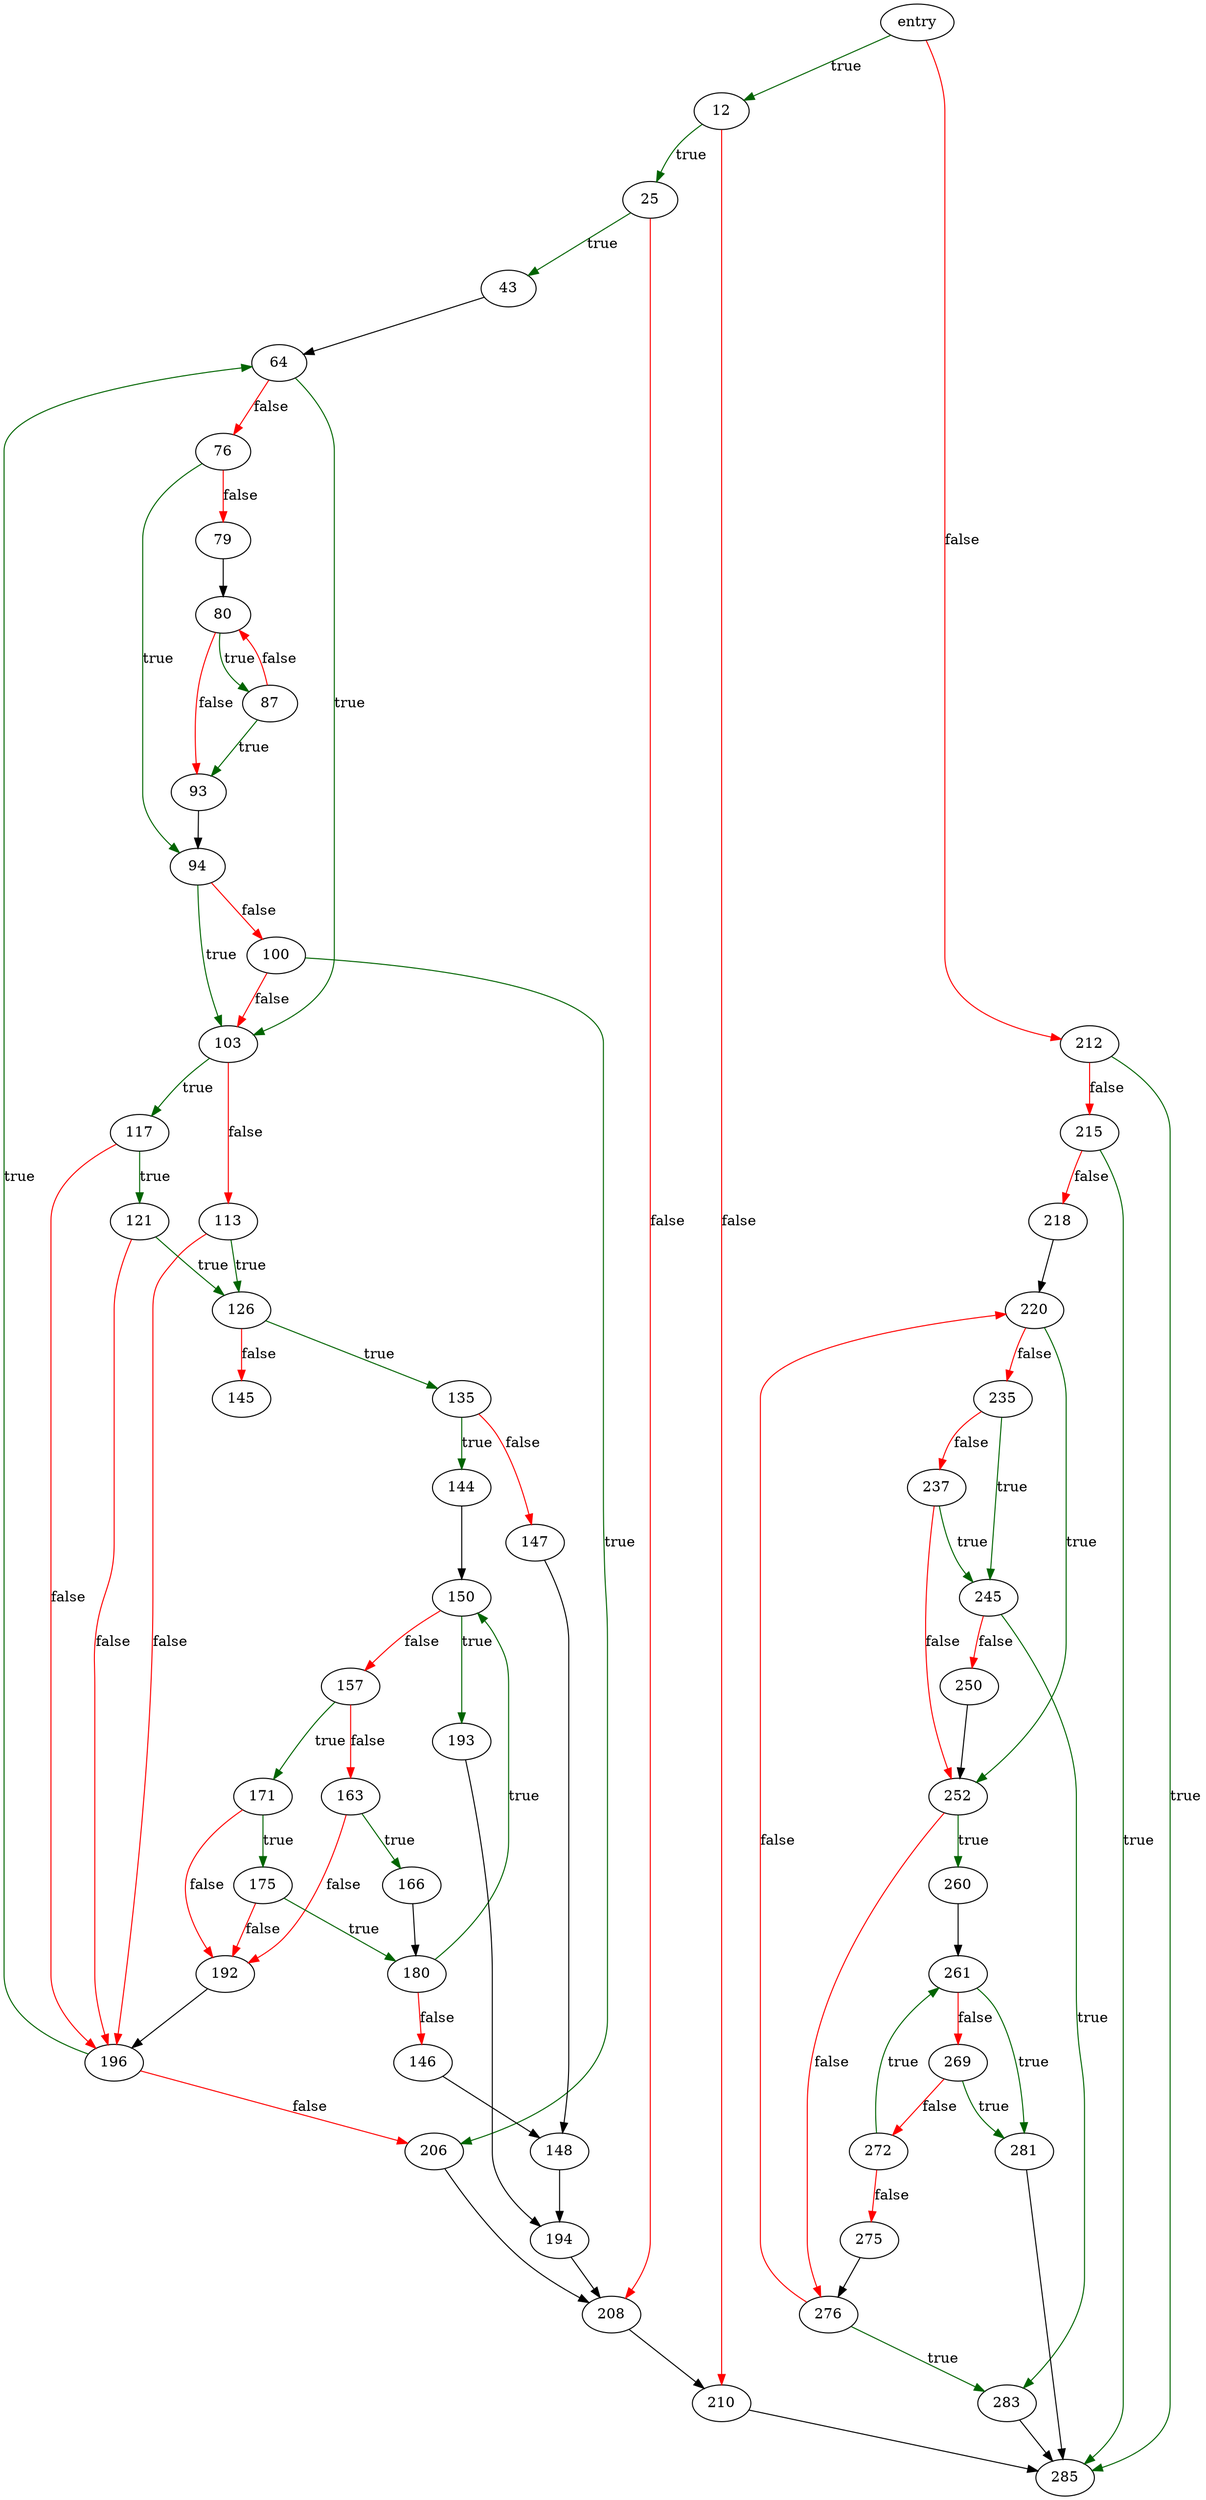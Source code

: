 digraph "mbsstr" {
	// Node definitions.
	2 [label=entry];
	12;
	25;
	43;
	64;
	76;
	79;
	80;
	87;
	93;
	94;
	100;
	103;
	113;
	117;
	121;
	126;
	135;
	144;
	145;
	146;
	147;
	148;
	150;
	157;
	163;
	166;
	171;
	175;
	180;
	192;
	193;
	194;
	196;
	206;
	208;
	210;
	212;
	215;
	218;
	220;
	235;
	237;
	245;
	250;
	252;
	260;
	261;
	269;
	272;
	275;
	276;
	281;
	283;
	285;

	// Edge definitions.
	2 -> 12 [
		color=darkgreen
		label=true
	];
	2 -> 212 [
		color=red
		label=false
	];
	12 -> 25 [
		color=darkgreen
		label=true
	];
	12 -> 210 [
		color=red
		label=false
	];
	25 -> 43 [
		color=darkgreen
		label=true
	];
	25 -> 208 [
		color=red
		label=false
	];
	43 -> 64;
	64 -> 76 [
		color=red
		label=false
	];
	64 -> 103 [
		color=darkgreen
		label=true
	];
	76 -> 79 [
		color=red
		label=false
	];
	76 -> 94 [
		color=darkgreen
		label=true
	];
	79 -> 80;
	80 -> 87 [
		color=darkgreen
		label=true
	];
	80 -> 93 [
		color=red
		label=false
	];
	87 -> 80 [
		color=red
		label=false
	];
	87 -> 93 [
		color=darkgreen
		label=true
	];
	93 -> 94;
	94 -> 100 [
		color=red
		label=false
	];
	94 -> 103 [
		color=darkgreen
		label=true
	];
	100 -> 103 [
		color=red
		label=false
	];
	100 -> 206 [
		color=darkgreen
		label=true
	];
	103 -> 113 [
		color=red
		label=false
	];
	103 -> 117 [
		color=darkgreen
		label=true
	];
	113 -> 126 [
		color=darkgreen
		label=true
	];
	113 -> 196 [
		color=red
		label=false
	];
	117 -> 121 [
		color=darkgreen
		label=true
	];
	117 -> 196 [
		color=red
		label=false
	];
	121 -> 126 [
		color=darkgreen
		label=true
	];
	121 -> 196 [
		color=red
		label=false
	];
	126 -> 135 [
		color=darkgreen
		label=true
	];
	126 -> 145 [
		color=red
		label=false
	];
	135 -> 144 [
		color=darkgreen
		label=true
	];
	135 -> 147 [
		color=red
		label=false
	];
	144 -> 150;
	146 -> 148;
	147 -> 148;
	148 -> 194;
	150 -> 157 [
		color=red
		label=false
	];
	150 -> 193 [
		color=darkgreen
		label=true
	];
	157 -> 163 [
		color=red
		label=false
	];
	157 -> 171 [
		color=darkgreen
		label=true
	];
	163 -> 166 [
		color=darkgreen
		label=true
	];
	163 -> 192 [
		color=red
		label=false
	];
	166 -> 180;
	171 -> 175 [
		color=darkgreen
		label=true
	];
	171 -> 192 [
		color=red
		label=false
	];
	175 -> 180 [
		color=darkgreen
		label=true
	];
	175 -> 192 [
		color=red
		label=false
	];
	180 -> 146 [
		color=red
		label=false
	];
	180 -> 150 [
		color=darkgreen
		label=true
	];
	192 -> 196;
	193 -> 194;
	194 -> 208;
	196 -> 64 [
		color=darkgreen
		label=true
	];
	196 -> 206 [
		color=red
		label=false
	];
	206 -> 208;
	208 -> 210;
	210 -> 285;
	212 -> 215 [
		color=red
		label=false
	];
	212 -> 285 [
		color=darkgreen
		label=true
	];
	215 -> 218 [
		color=red
		label=false
	];
	215 -> 285 [
		color=darkgreen
		label=true
	];
	218 -> 220;
	220 -> 235 [
		color=red
		label=false
	];
	220 -> 252 [
		color=darkgreen
		label=true
	];
	235 -> 237 [
		color=red
		label=false
	];
	235 -> 245 [
		color=darkgreen
		label=true
	];
	237 -> 245 [
		color=darkgreen
		label=true
	];
	237 -> 252 [
		color=red
		label=false
	];
	245 -> 250 [
		color=red
		label=false
	];
	245 -> 283 [
		color=darkgreen
		label=true
	];
	250 -> 252;
	252 -> 260 [
		color=darkgreen
		label=true
	];
	252 -> 276 [
		color=red
		label=false
	];
	260 -> 261;
	261 -> 269 [
		color=red
		label=false
	];
	261 -> 281 [
		color=darkgreen
		label=true
	];
	269 -> 272 [
		color=red
		label=false
	];
	269 -> 281 [
		color=darkgreen
		label=true
	];
	272 -> 261 [
		color=darkgreen
		label=true
	];
	272 -> 275 [
		color=red
		label=false
	];
	275 -> 276;
	276 -> 220 [
		color=red
		label=false
	];
	276 -> 283 [
		color=darkgreen
		label=true
	];
	281 -> 285;
	283 -> 285;
}